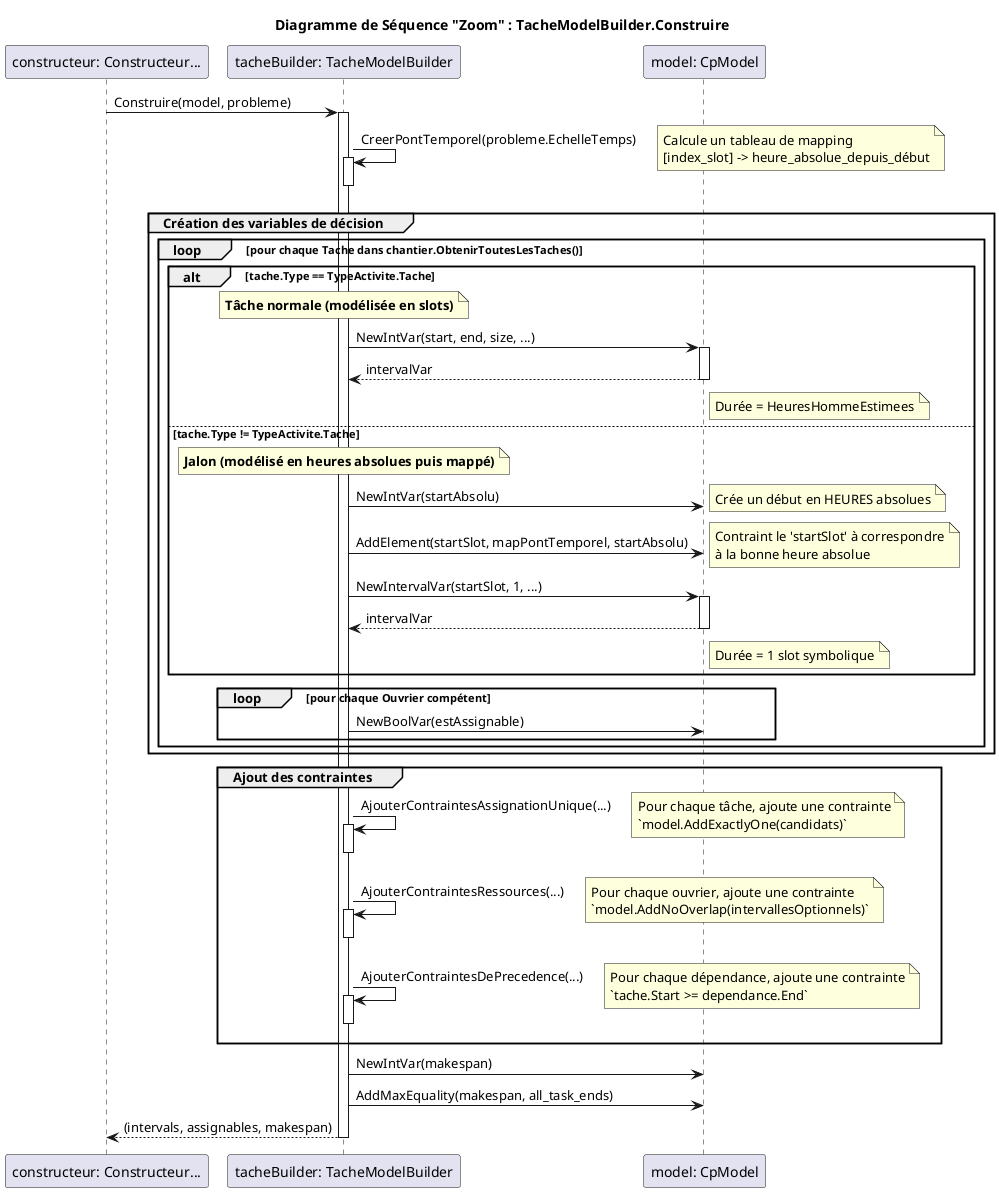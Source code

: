 @startuml
' skinparam linetype ortho
title Diagramme de Séquence "Zoom" : TacheModelBuilder.Construire

participant "constructeur: Constructeur..." as Constructeur
participant "tacheBuilder: TacheModelBuilder" as Builder
participant "model: CpModel" as Model

Constructeur -> Builder : Construire(model, probleme)
activate Builder

Builder -> Builder : CreerPontTemporel(probleme.EchelleTemps)
activate Builder
note right: Calcule un tableau de mapping\n[index_slot] -> heure_absolue_depuis_début
deactivate Builder

group Création des variables de décision
    loop pour chaque Tache dans chantier.ObtenirToutesLesTaches()
        
        alt tache.Type == TypeActivite.Tache
            note over Builder: **Tâche normale (modélisée en slots)**
            Builder -> Model : NewIntVar(start, end, size, ...)
            activate Model
            Model --> Builder : intervalVar
            deactivate Model
            note right of Model: Durée = HeuresHommeEstimees
        else tache.Type != TypeActivite.Tache
            note over Builder: **Jalon (modélisé en heures absolues puis mappé)**
            Builder -> Model : NewIntVar(startAbsolu)
            note right: Crée un début en HEURES absolues

            Builder -> Model : AddElement(startSlot, mapPontTemporel, startAbsolu)
            note right: Contraint le 'startSlot' à correspondre\nà la bonne heure absolue

            Builder -> Model : NewIntervalVar(startSlot, 1, ...)
            activate Model
            Model --> Builder : intervalVar
            deactivate Model
            note right of Model: Durée = 1 slot symbolique
        end

        loop pour chaque Ouvrier compétent
            Builder -> Model : NewBoolVar(estAssignable)
        end
    end
end group

group Ajout des contraintes
    Builder -> Builder : AjouterContraintesAssignationUnique(...)
    activate Builder
    note right: Pour chaque tâche, ajoute une contrainte\n`model.AddExactlyOne(candidats)`
    deactivate Builder

    Builder -> Builder : AjouterContraintesRessources(...)
    activate Builder
    note right: Pour chaque ouvrier, ajoute une contrainte\n`model.AddNoOverlap(intervallesOptionnels)`
    deactivate Builder
    
    Builder -> Builder : AjouterContraintesDePrecedence(...)
    activate Builder
    note right: Pour chaque dépendance, ajoute une contrainte\n`tache.Start >= dependance.End`
    deactivate Builder
end

Builder -> Model : NewIntVar(makespan)
Builder -> Model : AddMaxEquality(makespan, all_task_ends)

Builder --> Constructeur : (intervals, assignables, makespan)
deactivate Builder

@enduml
